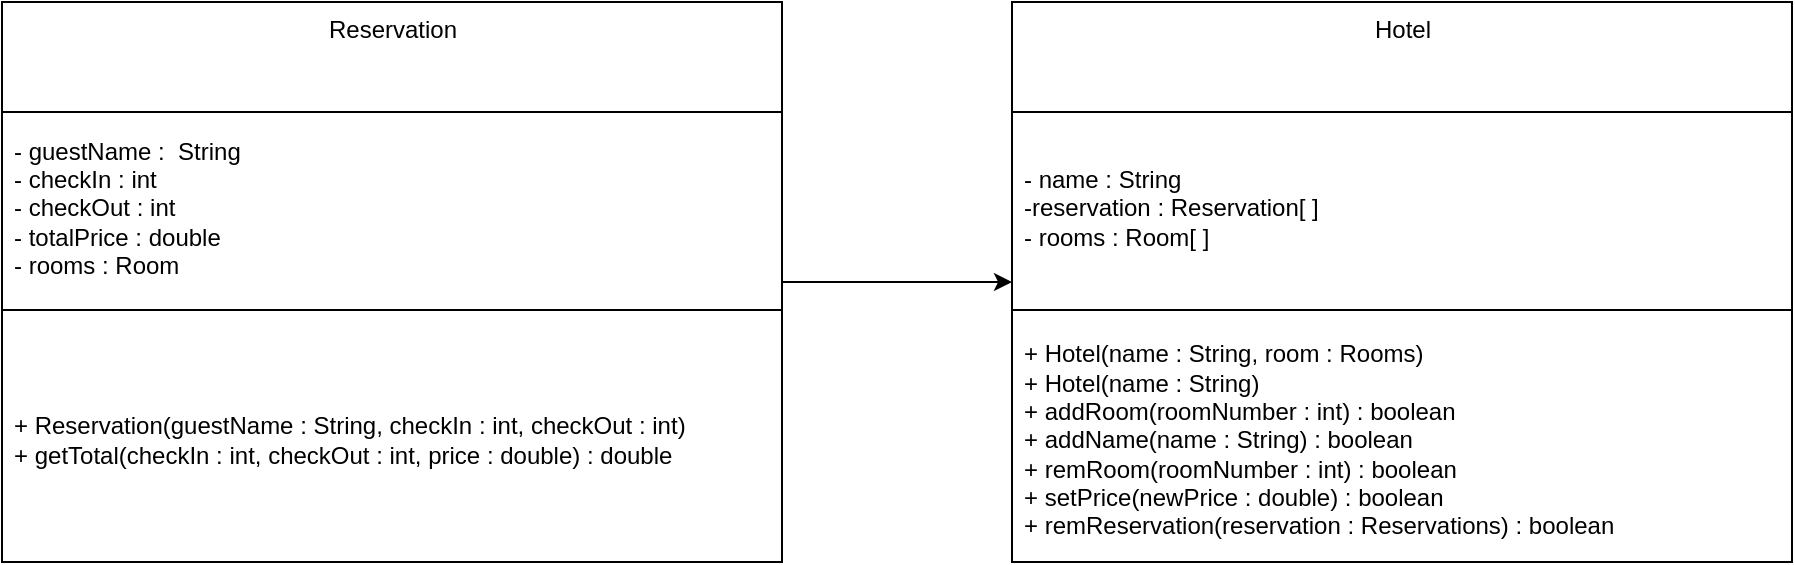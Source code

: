 <mxfile>
    <diagram id="lu2nzUotz7hIGqAfpz6T" name="Page-1">
        <mxGraphModel dx="1049" dy="749" grid="1" gridSize="10" guides="1" tooltips="1" connect="1" arrows="1" fold="1" page="1" pageScale="1" pageWidth="1400" pageHeight="850" math="0" shadow="0">
            <root>
                <mxCell id="0"/>
                <mxCell id="1" parent="0"/>
                <mxCell id="2" value="Hotel" style="swimlane;fontStyle=0;align=center;verticalAlign=top;childLayout=stackLayout;horizontal=1;startSize=55;horizontalStack=0;resizeParent=1;resizeParentMax=0;resizeLast=0;collapsible=0;marginBottom=0;html=1;" vertex="1" parent="1">
                    <mxGeometry x="505" y="30" width="390" height="280" as="geometry"/>
                </mxCell>
                <mxCell id="4" value="- name : String&lt;br&gt;-reservation : Reservation[ ]&lt;br&gt;- rooms : Room[ ]" style="text;html=1;strokeColor=none;fillColor=none;align=left;verticalAlign=middle;spacingLeft=4;spacingRight=4;overflow=hidden;rotatable=0;points=[[0,0.5],[1,0.5]];portConstraint=eastwest;" vertex="1" parent="2">
                    <mxGeometry y="55" width="390" height="95" as="geometry"/>
                </mxCell>
                <mxCell id="7" value="" style="line;strokeWidth=1;fillColor=none;align=left;verticalAlign=middle;spacingTop=-1;spacingLeft=3;spacingRight=3;rotatable=0;labelPosition=right;points=[];portConstraint=eastwest;" vertex="1" parent="2">
                    <mxGeometry y="150" width="390" height="8" as="geometry"/>
                </mxCell>
                <mxCell id="9" value="+ Hotel(name : String, room : Rooms)&lt;br&gt;+ Hotel(name : String)&lt;br&gt;+ addRoom(roomNumber : int) : boolean&lt;br&gt;+ addName(name : String) : boolean&lt;br&gt;+ remRoom(roomNumber : int) : boolean&lt;br&gt;+ setPrice(newPrice : double) : boolean&lt;br&gt;+ remReservation(reservation : Reservations) : boolean" style="text;html=1;strokeColor=none;fillColor=none;align=left;verticalAlign=middle;spacingLeft=4;spacingRight=4;overflow=hidden;rotatable=0;points=[[0,0.5],[1,0.5]];portConstraint=eastwest;" vertex="1" parent="2">
                    <mxGeometry y="158" width="390" height="122" as="geometry"/>
                </mxCell>
                <mxCell id="14" style="edgeStyle=none;html=1;" edge="1" parent="1" source="10" target="2">
                    <mxGeometry relative="1" as="geometry"/>
                </mxCell>
                <mxCell id="10" value="Reservation" style="swimlane;fontStyle=0;align=center;verticalAlign=top;childLayout=stackLayout;horizontal=1;startSize=55;horizontalStack=0;resizeParent=1;resizeParentMax=0;resizeLast=0;collapsible=0;marginBottom=0;html=1;" vertex="1" parent="1">
                    <mxGeometry y="30" width="390" height="280" as="geometry"/>
                </mxCell>
                <mxCell id="11" value="- guestName :&amp;nbsp; String&lt;br&gt;- checkIn : int&lt;br&gt;- checkOut : int&lt;br&gt;- totalPrice : double&lt;br&gt;- rooms : Room" style="text;html=1;strokeColor=none;fillColor=none;align=left;verticalAlign=middle;spacingLeft=4;spacingRight=4;overflow=hidden;rotatable=0;points=[[0,0.5],[1,0.5]];portConstraint=eastwest;" vertex="1" parent="10">
                    <mxGeometry y="55" width="390" height="95" as="geometry"/>
                </mxCell>
                <mxCell id="12" value="" style="line;strokeWidth=1;fillColor=none;align=left;verticalAlign=middle;spacingTop=-1;spacingLeft=3;spacingRight=3;rotatable=0;labelPosition=right;points=[];portConstraint=eastwest;" vertex="1" parent="10">
                    <mxGeometry y="150" width="390" height="8" as="geometry"/>
                </mxCell>
                <mxCell id="13" value="+ Reservation(guestName : String, checkIn : int, checkOut : int)&lt;br&gt;+ getTotal(checkIn : int, checkOut : int, price : double) : double" style="text;html=1;strokeColor=none;fillColor=none;align=left;verticalAlign=middle;spacingLeft=4;spacingRight=4;overflow=hidden;rotatable=0;points=[[0,0.5],[1,0.5]];portConstraint=eastwest;" vertex="1" parent="10">
                    <mxGeometry y="158" width="390" height="122" as="geometry"/>
                </mxCell>
            </root>
        </mxGraphModel>
    </diagram>
</mxfile>